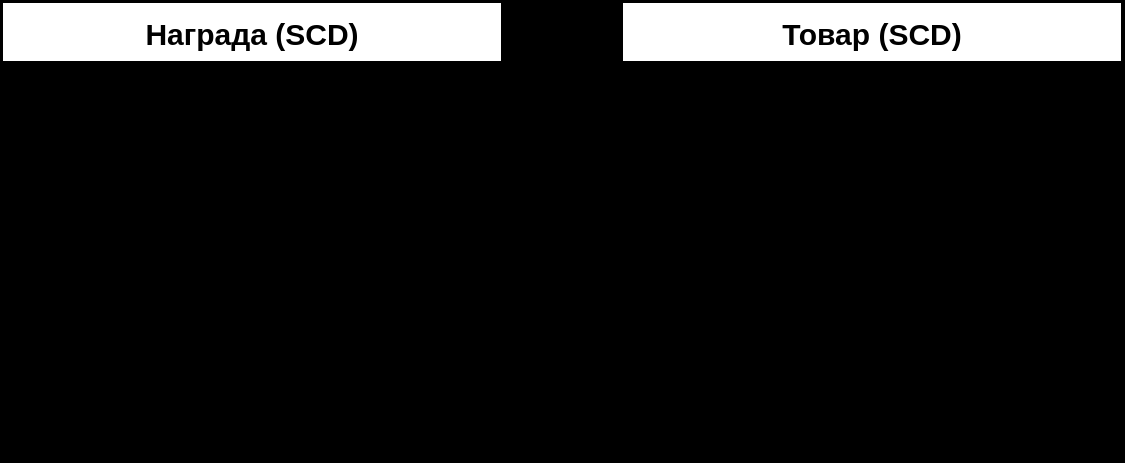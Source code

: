 <mxfile version="21.5.2" type="device">
  <diagram id="R2lEEEUBdFMjLlhIrx00" name="Page-1">
    <mxGraphModel dx="814" dy="433" grid="0" gridSize="10" guides="1" tooltips="1" connect="1" arrows="1" fold="1" page="1" pageScale="1" pageWidth="850" pageHeight="1100" background="#000000" math="0" shadow="0" extFonts="Permanent Marker^https://fonts.googleapis.com/css?family=Permanent+Marker">
      <root>
        <mxCell id="0" />
        <mxCell id="1" parent="0" />
        <object label="Товар (SCD)" as="ds" id="GR19SVxUiCQywU3VWLH6-196">
          <mxCell style="shape=table;startSize=30;container=1;collapsible=1;childLayout=tableLayout;fixedRows=1;rowLines=1;fontStyle=1;align=center;resizeLast=1;resizeLastRow=0;columnLines=1;comic=0;enumerate=0;moveCells=0;autosize=0;fontSize=15;" vertex="1" parent="1">
            <mxGeometry x="451" y="162" width="250" height="196" as="geometry">
              <mxRectangle x="-70" y="220" width="90" height="30" as="alternateBounds" />
            </mxGeometry>
          </mxCell>
        </object>
        <mxCell id="GR19SVxUiCQywU3VWLH6-197" value="" style="shape=partialRectangle;collapsible=0;dropTarget=0;pointerEvents=0;fillColor=none;points=[[0,0.5],[1,0.5]];portConstraint=eastwest;top=0;left=0;right=0;bottom=1;fontSize=15;" vertex="1" parent="GR19SVxUiCQywU3VWLH6-196">
          <mxGeometry y="30" width="250" height="33" as="geometry" />
        </mxCell>
        <mxCell id="GR19SVxUiCQywU3VWLH6-198" value="PK" style="shape=partialRectangle;overflow=hidden;connectable=0;fillColor=none;top=0;left=0;bottom=0;right=0;fontStyle=0;fontSize=15;" vertex="1" parent="GR19SVxUiCQywU3VWLH6-197">
          <mxGeometry width="30" height="33" as="geometry">
            <mxRectangle width="30" height="33" as="alternateBounds" />
          </mxGeometry>
        </mxCell>
        <mxCell id="GR19SVxUiCQywU3VWLH6-199" value="PRODUCT_ID" style="shape=partialRectangle;overflow=hidden;connectable=0;fillColor=none;top=0;left=0;bottom=0;right=0;align=left;spacingLeft=6;fontStyle=4;fontSize=15;" vertex="1" parent="GR19SVxUiCQywU3VWLH6-197">
          <mxGeometry x="30" width="220" height="33" as="geometry">
            <mxRectangle width="220" height="33" as="alternateBounds" />
          </mxGeometry>
        </mxCell>
        <mxCell id="GR19SVxUiCQywU3VWLH6-200" value="" style="shape=partialRectangle;collapsible=0;dropTarget=0;pointerEvents=0;fillColor=none;points=[[0,0.5],[1,0.5]];portConstraint=eastwest;top=0;left=0;right=0;bottom=0;fontSize=15;" vertex="1" parent="GR19SVxUiCQywU3VWLH6-196">
          <mxGeometry y="63" width="250" height="34" as="geometry" />
        </mxCell>
        <mxCell id="GR19SVxUiCQywU3VWLH6-201" value="FK" style="shape=partialRectangle;overflow=hidden;connectable=0;fillColor=none;top=0;left=0;bottom=0;right=0;fontSize=15;" vertex="1" parent="GR19SVxUiCQywU3VWLH6-200">
          <mxGeometry width="30" height="34" as="geometry">
            <mxRectangle width="30" height="34" as="alternateBounds" />
          </mxGeometry>
        </mxCell>
        <mxCell id="GR19SVxUiCQywU3VWLH6-202" value="SHOP_ID" style="shape=partialRectangle;overflow=hidden;connectable=0;fillColor=none;top=0;left=0;bottom=0;right=0;align=left;spacingLeft=6;fontSize=15;" vertex="1" parent="GR19SVxUiCQywU3VWLH6-200">
          <mxGeometry x="30" width="220" height="34" as="geometry">
            <mxRectangle width="220" height="34" as="alternateBounds" />
          </mxGeometry>
        </mxCell>
        <mxCell id="GR19SVxUiCQywU3VWLH6-203" value="" style="shape=partialRectangle;collapsible=0;dropTarget=0;pointerEvents=0;fillColor=none;points=[[0,0.5],[1,0.5]];portConstraint=eastwest;top=0;left=0;right=0;bottom=0;fontSize=15;" vertex="1" parent="GR19SVxUiCQywU3VWLH6-196">
          <mxGeometry y="97" width="250" height="33" as="geometry" />
        </mxCell>
        <mxCell id="GR19SVxUiCQywU3VWLH6-204" value="" style="shape=partialRectangle;overflow=hidden;connectable=0;fillColor=none;top=0;left=0;bottom=0;right=0;fontSize=15;" vertex="1" parent="GR19SVxUiCQywU3VWLH6-203">
          <mxGeometry width="30" height="33" as="geometry">
            <mxRectangle width="30" height="33" as="alternateBounds" />
          </mxGeometry>
        </mxCell>
        <mxCell id="GR19SVxUiCQywU3VWLH6-205" value="NAME" style="shape=partialRectangle;overflow=hidden;connectable=0;fillColor=none;top=0;left=0;bottom=0;right=0;align=left;spacingLeft=6;fontSize=15;" vertex="1" parent="GR19SVxUiCQywU3VWLH6-203">
          <mxGeometry x="30" width="220" height="33" as="geometry">
            <mxRectangle width="220" height="33" as="alternateBounds" />
          </mxGeometry>
        </mxCell>
        <mxCell id="GR19SVxUiCQywU3VWLH6-206" style="shape=partialRectangle;collapsible=0;dropTarget=0;pointerEvents=0;fillColor=none;points=[[0,0.5],[1,0.5]];portConstraint=eastwest;top=0;left=0;right=0;bottom=0;fontSize=15;" vertex="1" parent="GR19SVxUiCQywU3VWLH6-196">
          <mxGeometry y="130" width="250" height="33" as="geometry" />
        </mxCell>
        <mxCell id="GR19SVxUiCQywU3VWLH6-207" style="shape=partialRectangle;overflow=hidden;connectable=0;fillColor=none;top=0;left=0;bottom=0;right=0;fontSize=15;" vertex="1" parent="GR19SVxUiCQywU3VWLH6-206">
          <mxGeometry width="30" height="33" as="geometry">
            <mxRectangle width="30" height="33" as="alternateBounds" />
          </mxGeometry>
        </mxCell>
        <mxCell id="GR19SVxUiCQywU3VWLH6-208" value="PRICE" style="shape=partialRectangle;overflow=hidden;connectable=0;fillColor=none;top=0;left=0;bottom=0;right=0;align=left;spacingLeft=6;fontSize=15;" vertex="1" parent="GR19SVxUiCQywU3VWLH6-206">
          <mxGeometry x="30" width="220" height="33" as="geometry">
            <mxRectangle width="220" height="33" as="alternateBounds" />
          </mxGeometry>
        </mxCell>
        <mxCell id="GR19SVxUiCQywU3VWLH6-228" style="shape=partialRectangle;collapsible=0;dropTarget=0;pointerEvents=0;fillColor=none;points=[[0,0.5],[1,0.5]];portConstraint=eastwest;top=0;left=0;right=0;bottom=0;fontSize=15;" vertex="1" parent="GR19SVxUiCQywU3VWLH6-196">
          <mxGeometry y="163" width="250" height="33" as="geometry" />
        </mxCell>
        <mxCell id="GR19SVxUiCQywU3VWLH6-229" style="shape=partialRectangle;overflow=hidden;connectable=0;fillColor=none;top=0;left=0;bottom=0;right=0;fontSize=15;" vertex="1" parent="GR19SVxUiCQywU3VWLH6-228">
          <mxGeometry width="30" height="33" as="geometry">
            <mxRectangle width="30" height="33" as="alternateBounds" />
          </mxGeometry>
        </mxCell>
        <mxCell id="GR19SVxUiCQywU3VWLH6-230" value="HISTORY_DTTM" style="shape=partialRectangle;overflow=hidden;connectable=0;fillColor=none;top=0;left=0;bottom=0;right=0;align=left;spacingLeft=6;fontSize=15;" vertex="1" parent="GR19SVxUiCQywU3VWLH6-228">
          <mxGeometry x="30" width="220" height="33" as="geometry">
            <mxRectangle width="220" height="33" as="alternateBounds" />
          </mxGeometry>
        </mxCell>
        <object label="Награда (SCD)" as="ds" id="GR19SVxUiCQywU3VWLH6-209">
          <mxCell style="shape=table;startSize=30;container=1;collapsible=1;childLayout=tableLayout;fixedRows=1;rowLines=1;fontStyle=1;align=center;resizeLast=1;resizeLastRow=0;columnLines=1;comic=0;enumerate=0;moveCells=0;autosize=0;labelBackgroundColor=none;labelBorderColor=none;fontColor=default;fontSize=15;" vertex="1" parent="1">
            <mxGeometry x="141" y="162" width="250" height="229" as="geometry">
              <mxRectangle x="-70" y="220" width="90" height="30" as="alternateBounds" />
            </mxGeometry>
          </mxCell>
        </object>
        <mxCell id="GR19SVxUiCQywU3VWLH6-210" value="" style="shape=partialRectangle;collapsible=0;dropTarget=0;pointerEvents=0;fillColor=none;points=[[0,0.5],[1,0.5]];portConstraint=eastwest;top=0;left=0;right=0;bottom=1;fontSize=15;" vertex="1" parent="GR19SVxUiCQywU3VWLH6-209">
          <mxGeometry y="30" width="250" height="33" as="geometry" />
        </mxCell>
        <mxCell id="GR19SVxUiCQywU3VWLH6-211" value="PK" style="shape=partialRectangle;overflow=hidden;connectable=0;fillColor=none;top=0;left=0;bottom=0;right=0;fontStyle=0;fontSize=15;" vertex="1" parent="GR19SVxUiCQywU3VWLH6-210">
          <mxGeometry width="30" height="33" as="geometry">
            <mxRectangle width="30" height="33" as="alternateBounds" />
          </mxGeometry>
        </mxCell>
        <mxCell id="GR19SVxUiCQywU3VWLH6-212" value="REWARD_ID" style="shape=partialRectangle;overflow=hidden;connectable=0;fillColor=none;top=0;left=0;bottom=0;right=0;align=left;spacingLeft=6;fontStyle=4;fontSize=15;" vertex="1" parent="GR19SVxUiCQywU3VWLH6-210">
          <mxGeometry x="30" width="220" height="33" as="geometry">
            <mxRectangle width="220" height="33" as="alternateBounds" />
          </mxGeometry>
        </mxCell>
        <mxCell id="GR19SVxUiCQywU3VWLH6-213" value="" style="shape=partialRectangle;collapsible=0;dropTarget=0;pointerEvents=0;fillColor=none;points=[[0,0.5],[1,0.5]];portConstraint=eastwest;top=0;left=0;right=0;bottom=0;fontSize=15;" vertex="1" parent="GR19SVxUiCQywU3VWLH6-209">
          <mxGeometry y="63" width="250" height="34" as="geometry" />
        </mxCell>
        <mxCell id="GR19SVxUiCQywU3VWLH6-214" value="FK" style="shape=partialRectangle;overflow=hidden;connectable=0;fillColor=none;top=0;left=0;bottom=0;right=0;fontSize=15;" vertex="1" parent="GR19SVxUiCQywU3VWLH6-213">
          <mxGeometry width="30" height="34" as="geometry">
            <mxRectangle width="30" height="34" as="alternateBounds" />
          </mxGeometry>
        </mxCell>
        <mxCell id="GR19SVxUiCQywU3VWLH6-215" value="SHOP_ID" style="shape=partialRectangle;overflow=hidden;connectable=0;fillColor=none;top=0;left=0;bottom=0;right=0;align=left;spacingLeft=6;fontSize=15;" vertex="1" parent="GR19SVxUiCQywU3VWLH6-213">
          <mxGeometry x="30" width="220" height="34" as="geometry">
            <mxRectangle width="220" height="34" as="alternateBounds" />
          </mxGeometry>
        </mxCell>
        <mxCell id="GR19SVxUiCQywU3VWLH6-216" value="" style="shape=partialRectangle;collapsible=0;dropTarget=0;pointerEvents=0;fillColor=none;points=[[0,0.5],[1,0.5]];portConstraint=eastwest;top=0;left=0;right=0;bottom=0;fontSize=15;" vertex="1" parent="GR19SVxUiCQywU3VWLH6-209">
          <mxGeometry y="97" width="250" height="33" as="geometry" />
        </mxCell>
        <mxCell id="GR19SVxUiCQywU3VWLH6-217" value="" style="shape=partialRectangle;overflow=hidden;connectable=0;fillColor=none;top=0;left=0;bottom=0;right=0;fontSize=15;" vertex="1" parent="GR19SVxUiCQywU3VWLH6-216">
          <mxGeometry width="30" height="33" as="geometry">
            <mxRectangle width="30" height="33" as="alternateBounds" />
          </mxGeometry>
        </mxCell>
        <mxCell id="GR19SVxUiCQywU3VWLH6-218" value="NAME" style="shape=partialRectangle;overflow=hidden;connectable=0;fillColor=none;top=0;left=0;bottom=0;right=0;align=left;spacingLeft=6;fontSize=15;" vertex="1" parent="GR19SVxUiCQywU3VWLH6-216">
          <mxGeometry x="30" width="220" height="33" as="geometry">
            <mxRectangle width="220" height="33" as="alternateBounds" />
          </mxGeometry>
        </mxCell>
        <mxCell id="GR19SVxUiCQywU3VWLH6-219" style="shape=partialRectangle;collapsible=0;dropTarget=0;pointerEvents=0;fillColor=none;points=[[0,0.5],[1,0.5]];portConstraint=eastwest;top=0;left=0;right=0;bottom=0;fontSize=15;" vertex="1" parent="GR19SVxUiCQywU3VWLH6-209">
          <mxGeometry y="130" width="250" height="33" as="geometry" />
        </mxCell>
        <mxCell id="GR19SVxUiCQywU3VWLH6-220" style="shape=partialRectangle;overflow=hidden;connectable=0;fillColor=none;top=0;left=0;bottom=0;right=0;fontSize=15;" vertex="1" parent="GR19SVxUiCQywU3VWLH6-219">
          <mxGeometry width="30" height="33" as="geometry">
            <mxRectangle width="30" height="33" as="alternateBounds" />
          </mxGeometry>
        </mxCell>
        <mxCell id="GR19SVxUiCQywU3VWLH6-221" value="PRICE" style="shape=partialRectangle;overflow=hidden;connectable=0;fillColor=none;top=0;left=0;bottom=0;right=0;align=left;spacingLeft=6;fontSize=15;" vertex="1" parent="GR19SVxUiCQywU3VWLH6-219">
          <mxGeometry x="30" width="220" height="33" as="geometry">
            <mxRectangle width="220" height="33" as="alternateBounds" />
          </mxGeometry>
        </mxCell>
        <mxCell id="GR19SVxUiCQywU3VWLH6-222" style="shape=partialRectangle;collapsible=0;dropTarget=0;pointerEvents=0;fillColor=none;points=[[0,0.5],[1,0.5]];portConstraint=eastwest;top=0;left=0;right=0;bottom=0;fontSize=15;" vertex="1" parent="GR19SVxUiCQywU3VWLH6-209">
          <mxGeometry y="163" width="250" height="33" as="geometry" />
        </mxCell>
        <mxCell id="GR19SVxUiCQywU3VWLH6-223" style="shape=partialRectangle;overflow=hidden;connectable=0;fillColor=none;top=0;left=0;bottom=0;right=0;fontSize=15;" vertex="1" parent="GR19SVxUiCQywU3VWLH6-222">
          <mxGeometry width="30" height="33" as="geometry">
            <mxRectangle width="30" height="33" as="alternateBounds" />
          </mxGeometry>
        </mxCell>
        <mxCell id="GR19SVxUiCQywU3VWLH6-224" value="IMAGE_URL" style="shape=partialRectangle;overflow=hidden;connectable=0;fillColor=none;top=0;left=0;bottom=0;right=0;align=left;spacingLeft=6;fontSize=15;" vertex="1" parent="GR19SVxUiCQywU3VWLH6-222">
          <mxGeometry x="30" width="220" height="33" as="geometry">
            <mxRectangle width="220" height="33" as="alternateBounds" />
          </mxGeometry>
        </mxCell>
        <mxCell id="GR19SVxUiCQywU3VWLH6-225" style="shape=partialRectangle;collapsible=0;dropTarget=0;pointerEvents=0;fillColor=none;points=[[0,0.5],[1,0.5]];portConstraint=eastwest;top=0;left=0;right=0;bottom=0;fontSize=15;" vertex="1" parent="GR19SVxUiCQywU3VWLH6-209">
          <mxGeometry y="196" width="250" height="33" as="geometry" />
        </mxCell>
        <mxCell id="GR19SVxUiCQywU3VWLH6-226" style="shape=partialRectangle;overflow=hidden;connectable=0;fillColor=none;top=0;left=0;bottom=0;right=0;fontSize=15;" vertex="1" parent="GR19SVxUiCQywU3VWLH6-225">
          <mxGeometry width="30" height="33" as="geometry">
            <mxRectangle width="30" height="33" as="alternateBounds" />
          </mxGeometry>
        </mxCell>
        <mxCell id="GR19SVxUiCQywU3VWLH6-227" value="HISTORY_DTTM" style="shape=partialRectangle;overflow=hidden;connectable=0;fillColor=none;top=0;left=0;bottom=0;right=0;align=left;spacingLeft=6;fontSize=15;" vertex="1" parent="GR19SVxUiCQywU3VWLH6-225">
          <mxGeometry x="30" width="220" height="33" as="geometry">
            <mxRectangle width="220" height="33" as="alternateBounds" />
          </mxGeometry>
        </mxCell>
      </root>
    </mxGraphModel>
  </diagram>
</mxfile>
